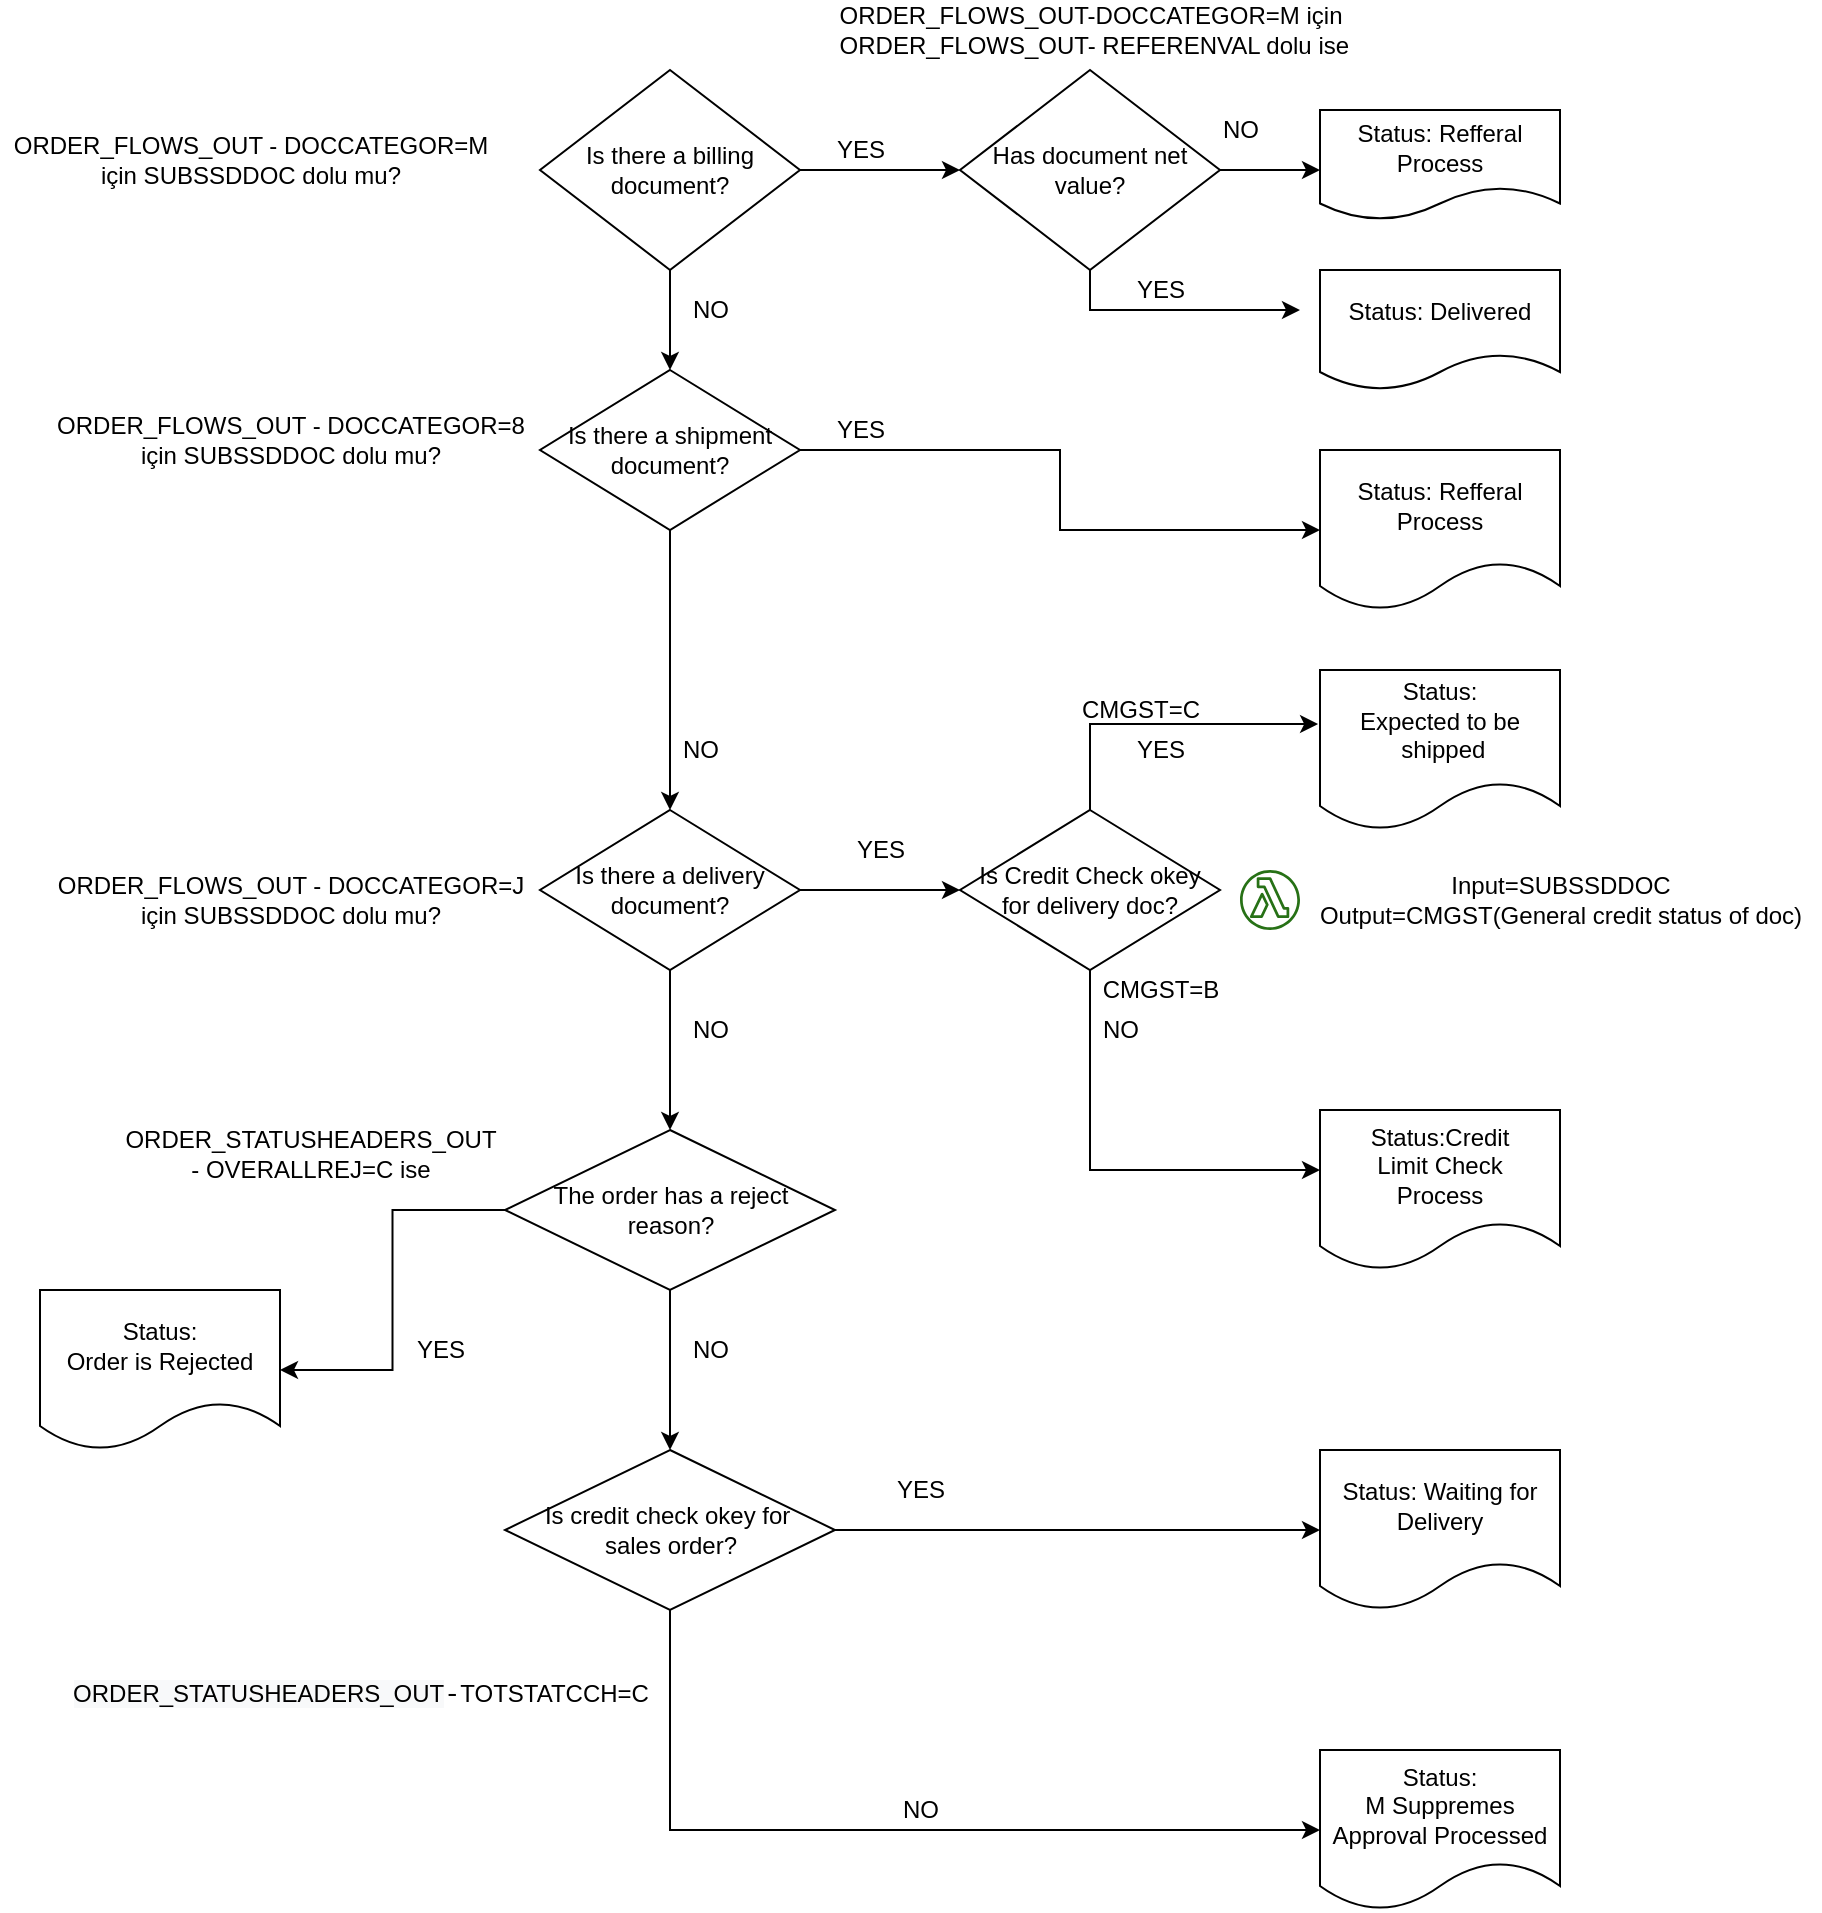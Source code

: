 <mxfile version="14.4.2" type="github"><diagram id="RwMY9RQnfY_zDRwd-5HN" name="Page-1"><mxGraphModel dx="2723" dy="985" grid="1" gridSize="10" guides="1" tooltips="1" connect="1" arrows="1" fold="1" page="1" pageScale="1" pageWidth="827" pageHeight="1169" math="0" shadow="0"><root><mxCell id="0"/><mxCell id="1" parent="0"/><mxCell id="pTi-CSvxsnhcs0PIpvIv-9" value="" style="edgeStyle=orthogonalEdgeStyle;rounded=0;orthogonalLoop=1;jettySize=auto;html=1;" parent="1" source="pTi-CSvxsnhcs0PIpvIv-4" target="pTi-CSvxsnhcs0PIpvIv-8" edge="1"><mxGeometry relative="1" as="geometry"><Array as="points"><mxPoint x="325" y="200"/><mxPoint x="325" y="200"/></Array></mxGeometry></mxCell><mxCell id="pTi-CSvxsnhcs0PIpvIv-47" value="" style="edgeStyle=orthogonalEdgeStyle;rounded=0;orthogonalLoop=1;jettySize=auto;html=1;" parent="1" source="pTi-CSvxsnhcs0PIpvIv-4" target="pTi-CSvxsnhcs0PIpvIv-46" edge="1"><mxGeometry relative="1" as="geometry"/></mxCell><mxCell id="pTi-CSvxsnhcs0PIpvIv-4" value="&lt;span&gt;Is there a billing document?&lt;/span&gt;" style="rhombus;whiteSpace=wrap;html=1;" parent="1" vertex="1"><mxGeometry x="260" y="50" width="130" height="100" as="geometry"/></mxCell><mxCell id="pTi-CSvxsnhcs0PIpvIv-13" value="" style="edgeStyle=orthogonalEdgeStyle;rounded=0;orthogonalLoop=1;jettySize=auto;html=1;" parent="1" source="pTi-CSvxsnhcs0PIpvIv-8" target="pTi-CSvxsnhcs0PIpvIv-12" edge="1"><mxGeometry relative="1" as="geometry"/></mxCell><mxCell id="pTi-CSvxsnhcs0PIpvIv-16" value="" style="edgeStyle=orthogonalEdgeStyle;rounded=0;orthogonalLoop=1;jettySize=auto;html=1;exitX=0.5;exitY=1;exitDx=0;exitDy=0;" parent="1" source="pTi-CSvxsnhcs0PIpvIv-8" edge="1"><mxGeometry relative="1" as="geometry"><mxPoint x="325" y="420" as="targetPoint"/><mxPoint x="325" y="360" as="sourcePoint"/></mxGeometry></mxCell><mxCell id="pTi-CSvxsnhcs0PIpvIv-8" value="&lt;span&gt;Is there a shipment document?&lt;/span&gt;" style="rhombus;whiteSpace=wrap;html=1;" parent="1" vertex="1"><mxGeometry x="260" y="200" width="130" height="80" as="geometry"/></mxCell><mxCell id="pTi-CSvxsnhcs0PIpvIv-10" value="NO" style="text;html=1;align=center;verticalAlign=middle;resizable=0;points=[];autosize=1;" parent="1" vertex="1"><mxGeometry x="330" y="160" width="30" height="20" as="geometry"/></mxCell><mxCell id="pTi-CSvxsnhcs0PIpvIv-11" value="Status: Delivered" style="shape=document;whiteSpace=wrap;html=1;boundedLbl=1;" parent="1" vertex="1"><mxGeometry x="650" y="150" width="120" height="60" as="geometry"/></mxCell><mxCell id="pTi-CSvxsnhcs0PIpvIv-12" value="Status: Refferal Process" style="shape=document;whiteSpace=wrap;html=1;boundedLbl=1;" parent="1" vertex="1"><mxGeometry x="650" y="240" width="120" height="80" as="geometry"/></mxCell><mxCell id="pTi-CSvxsnhcs0PIpvIv-14" value="YES" style="text;html=1;align=center;verticalAlign=middle;resizable=0;points=[];autosize=1;" parent="1" vertex="1"><mxGeometry x="400" y="220" width="40" height="20" as="geometry"/></mxCell><mxCell id="pTi-CSvxsnhcs0PIpvIv-21" value="" style="edgeStyle=orthogonalEdgeStyle;rounded=0;orthogonalLoop=1;jettySize=auto;html=1;" parent="1" source="pTi-CSvxsnhcs0PIpvIv-15" edge="1"><mxGeometry relative="1" as="geometry"><mxPoint x="325" y="580" as="targetPoint"/></mxGeometry></mxCell><mxCell id="pTi-CSvxsnhcs0PIpvIv-25" value="" style="edgeStyle=orthogonalEdgeStyle;rounded=0;orthogonalLoop=1;jettySize=auto;html=1;" parent="1" source="pTi-CSvxsnhcs0PIpvIv-15" target="pTi-CSvxsnhcs0PIpvIv-24" edge="1"><mxGeometry relative="1" as="geometry"/></mxCell><mxCell id="pTi-CSvxsnhcs0PIpvIv-15" value="&lt;span&gt;Is there a delivery document?&lt;/span&gt;" style="rhombus;whiteSpace=wrap;html=1;" parent="1" vertex="1"><mxGeometry x="260" y="420" width="130" height="80" as="geometry"/></mxCell><mxCell id="pTi-CSvxsnhcs0PIpvIv-17" value="NO" style="text;html=1;align=center;verticalAlign=middle;resizable=0;points=[];autosize=1;" parent="1" vertex="1"><mxGeometry x="325" y="380" width="30" height="20" as="geometry"/></mxCell><mxCell id="pTi-CSvxsnhcs0PIpvIv-22" value="NO" style="text;html=1;align=center;verticalAlign=middle;resizable=0;points=[];autosize=1;" parent="1" vertex="1"><mxGeometry x="330" y="520" width="30" height="20" as="geometry"/></mxCell><mxCell id="pTi-CSvxsnhcs0PIpvIv-23" value="YES" style="text;html=1;align=center;verticalAlign=middle;resizable=0;points=[];autosize=1;" parent="1" vertex="1"><mxGeometry x="410" y="430" width="40" height="20" as="geometry"/></mxCell><mxCell id="pTi-CSvxsnhcs0PIpvIv-26" value="" style="edgeStyle=orthogonalEdgeStyle;rounded=0;orthogonalLoop=1;jettySize=auto;html=1;entryX=-0.008;entryY=0.338;entryDx=0;entryDy=0;entryPerimeter=0;" parent="1" source="pTi-CSvxsnhcs0PIpvIv-24" target="pTi-CSvxsnhcs0PIpvIv-27" edge="1"><mxGeometry relative="1" as="geometry"><mxPoint x="580" y="380" as="targetPoint"/><Array as="points"><mxPoint x="535" y="377"/></Array></mxGeometry></mxCell><mxCell id="pTi-CSvxsnhcs0PIpvIv-29" value="" style="edgeStyle=orthogonalEdgeStyle;rounded=0;orthogonalLoop=1;jettySize=auto;html=1;" parent="1" source="pTi-CSvxsnhcs0PIpvIv-24" target="pTi-CSvxsnhcs0PIpvIv-28" edge="1"><mxGeometry relative="1" as="geometry"><Array as="points"><mxPoint x="535" y="600"/><mxPoint x="710" y="600"/></Array></mxGeometry></mxCell><mxCell id="pTi-CSvxsnhcs0PIpvIv-24" value="Is Credit Check okey&lt;br&gt;for delivery doc?" style="rhombus;whiteSpace=wrap;html=1;" parent="1" vertex="1"><mxGeometry x="470" y="420" width="130" height="80" as="geometry"/></mxCell><mxCell id="pTi-CSvxsnhcs0PIpvIv-27" value="&lt;br&gt;Status: &lt;br&gt;Expected to be&lt;br&gt;&amp;nbsp;shipped&lt;br&gt;&lt;table border=&quot;0&quot; cellpadding=&quot;0&quot; cellspacing=&quot;0&quot; width=&quot;238&quot; style=&quot;border-collapse: collapse ; width: 179pt&quot;&gt;&lt;tbody&gt;&lt;tr style=&quot;height: 15.0pt&quot;&gt;  &lt;td height=&quot;20&quot; class=&quot;xl65&quot; width=&quot;238&quot; style=&quot;height: 15.0pt ; width: 179pt&quot;&gt;&lt;br&gt;&lt;/td&gt;&lt;/tr&gt;&lt;/tbody&gt;&lt;/table&gt;" style="shape=document;whiteSpace=wrap;html=1;boundedLbl=1;" parent="1" vertex="1"><mxGeometry x="650" y="350" width="120" height="80" as="geometry"/></mxCell><mxCell id="pTi-CSvxsnhcs0PIpvIv-28" value="Status:Credit&lt;br&gt;Limit Check&lt;br&gt;Process" style="shape=document;whiteSpace=wrap;html=1;boundedLbl=1;" parent="1" vertex="1"><mxGeometry x="650" y="570" width="120" height="80" as="geometry"/></mxCell><mxCell id="pTi-CSvxsnhcs0PIpvIv-30" value="NO" style="text;html=1;align=center;verticalAlign=middle;resizable=0;points=[];autosize=1;" parent="1" vertex="1"><mxGeometry x="535" y="520" width="30" height="20" as="geometry"/></mxCell><mxCell id="pTi-CSvxsnhcs0PIpvIv-31" value="YES" style="text;html=1;align=center;verticalAlign=middle;resizable=0;points=[];autosize=1;" parent="1" vertex="1"><mxGeometry x="550" y="380" width="40" height="20" as="geometry"/></mxCell><mxCell id="pTi-CSvxsnhcs0PIpvIv-34" value="" style="edgeStyle=orthogonalEdgeStyle;rounded=0;orthogonalLoop=1;jettySize=auto;html=1;" parent="1" source="pTi-CSvxsnhcs0PIpvIv-32" target="pTi-CSvxsnhcs0PIpvIv-33" edge="1"><mxGeometry relative="1" as="geometry"/></mxCell><mxCell id="pTi-CSvxsnhcs0PIpvIv-37" value="" style="edgeStyle=orthogonalEdgeStyle;rounded=0;orthogonalLoop=1;jettySize=auto;html=1;" parent="1" source="pTi-CSvxsnhcs0PIpvIv-32" target="pTi-CSvxsnhcs0PIpvIv-36" edge="1"><mxGeometry relative="1" as="geometry"/></mxCell><mxCell id="pTi-CSvxsnhcs0PIpvIv-32" value="The order has a reject reason?" style="rhombus;whiteSpace=wrap;html=1;" parent="1" vertex="1"><mxGeometry x="242.5" y="580" width="165" height="80" as="geometry"/></mxCell><mxCell id="pTi-CSvxsnhcs0PIpvIv-33" value="Status:&lt;br&gt;Order is Rejected" style="shape=document;whiteSpace=wrap;html=1;boundedLbl=1;" parent="1" vertex="1"><mxGeometry x="10" y="660" width="120" height="80" as="geometry"/></mxCell><mxCell id="pTi-CSvxsnhcs0PIpvIv-35" value="YES" style="text;html=1;align=center;verticalAlign=middle;resizable=0;points=[];autosize=1;" parent="1" vertex="1"><mxGeometry x="190" y="680" width="40" height="20" as="geometry"/></mxCell><mxCell id="pTi-CSvxsnhcs0PIpvIv-40" value="" style="edgeStyle=orthogonalEdgeStyle;rounded=0;orthogonalLoop=1;jettySize=auto;html=1;" parent="1" source="pTi-CSvxsnhcs0PIpvIv-36" target="pTi-CSvxsnhcs0PIpvIv-39" edge="1"><mxGeometry relative="1" as="geometry"/></mxCell><mxCell id="pTi-CSvxsnhcs0PIpvIv-43" value="" style="edgeStyle=orthogonalEdgeStyle;rounded=0;orthogonalLoop=1;jettySize=auto;html=1;" parent="1" source="pTi-CSvxsnhcs0PIpvIv-36" target="pTi-CSvxsnhcs0PIpvIv-42" edge="1"><mxGeometry relative="1" as="geometry"><Array as="points"><mxPoint x="325" y="930"/></Array></mxGeometry></mxCell><mxCell id="pTi-CSvxsnhcs0PIpvIv-36" value="Is credit check okey for&amp;nbsp;&lt;br&gt;sales order?" style="rhombus;whiteSpace=wrap;html=1;" parent="1" vertex="1"><mxGeometry x="242.5" y="740" width="165" height="80" as="geometry"/></mxCell><mxCell id="pTi-CSvxsnhcs0PIpvIv-38" value="NO" style="text;html=1;align=center;verticalAlign=middle;resizable=0;points=[];autosize=1;" parent="1" vertex="1"><mxGeometry x="330" y="680" width="30" height="20" as="geometry"/></mxCell><mxCell id="pTi-CSvxsnhcs0PIpvIv-39" value="Status: Waiting for Delivery" style="shape=document;whiteSpace=wrap;html=1;boundedLbl=1;" parent="1" vertex="1"><mxGeometry x="650" y="740" width="120" height="80" as="geometry"/></mxCell><mxCell id="pTi-CSvxsnhcs0PIpvIv-41" value="YES" style="text;html=1;align=center;verticalAlign=middle;resizable=0;points=[];autosize=1;" parent="1" vertex="1"><mxGeometry x="430" y="750" width="40" height="20" as="geometry"/></mxCell><mxCell id="pTi-CSvxsnhcs0PIpvIv-42" value="Status:&lt;br&gt;M Suppremes Approval Processed" style="shape=document;whiteSpace=wrap;html=1;boundedLbl=1;" parent="1" vertex="1"><mxGeometry x="650" y="890" width="120" height="80" as="geometry"/></mxCell><mxCell id="pTi-CSvxsnhcs0PIpvIv-44" value="NO" style="text;html=1;align=center;verticalAlign=middle;resizable=0;points=[];autosize=1;" parent="1" vertex="1"><mxGeometry x="435" y="910" width="30" height="20" as="geometry"/></mxCell><mxCell id="pTi-CSvxsnhcs0PIpvIv-53" value="" style="edgeStyle=orthogonalEdgeStyle;rounded=0;orthogonalLoop=1;jettySize=auto;html=1;exitX=0.5;exitY=1;exitDx=0;exitDy=0;" parent="1" source="pTi-CSvxsnhcs0PIpvIv-46" edge="1"><mxGeometry relative="1" as="geometry"><mxPoint x="640" y="170" as="targetPoint"/><Array as="points"><mxPoint x="535" y="170"/></Array></mxGeometry></mxCell><mxCell id="pTi-CSvxsnhcs0PIpvIv-46" value="Has document net value?" style="rhombus;whiteSpace=wrap;html=1;" parent="1" vertex="1"><mxGeometry x="470" y="50" width="130" height="100" as="geometry"/></mxCell><mxCell id="pTi-CSvxsnhcs0PIpvIv-48" value="YES" style="text;html=1;align=center;verticalAlign=middle;resizable=0;points=[];autosize=1;" parent="1" vertex="1"><mxGeometry x="400" y="80" width="40" height="20" as="geometry"/></mxCell><mxCell id="pTi-CSvxsnhcs0PIpvIv-50" value="" style="endArrow=classic;html=1;exitX=1;exitY=0.5;exitDx=0;exitDy=0;" parent="1" source="pTi-CSvxsnhcs0PIpvIv-46" edge="1"><mxGeometry width="50" height="50" relative="1" as="geometry"><mxPoint x="610" y="124.75" as="sourcePoint"/><mxPoint x="650" y="100" as="targetPoint"/></mxGeometry></mxCell><mxCell id="pTi-CSvxsnhcs0PIpvIv-51" value="&lt;span&gt;Status: Refferal Process&lt;/span&gt;" style="shape=document;whiteSpace=wrap;html=1;boundedLbl=1;" parent="1" vertex="1"><mxGeometry x="650" y="70" width="120" height="55" as="geometry"/></mxCell><mxCell id="pTi-CSvxsnhcs0PIpvIv-54" value="YES" style="text;html=1;align=center;verticalAlign=middle;resizable=0;points=[];autosize=1;" parent="1" vertex="1"><mxGeometry x="550" y="150" width="40" height="20" as="geometry"/></mxCell><mxCell id="pTi-CSvxsnhcs0PIpvIv-55" value="NO" style="text;html=1;align=center;verticalAlign=middle;resizable=0;points=[];autosize=1;" parent="1" vertex="1"><mxGeometry x="595" y="70" width="30" height="20" as="geometry"/></mxCell><mxCell id="pTi-CSvxsnhcs0PIpvIv-57" value="ORDER_FLOWS_OUT - DOCCATEGOR=8&lt;br&gt;için&amp;nbsp;SUBSSDDOC dolu mu?" style="text;html=1;align=center;verticalAlign=middle;resizable=0;points=[];autosize=1;" parent="1" vertex="1"><mxGeometry x="10" y="220" width="250" height="30" as="geometry"/></mxCell><mxCell id="pTi-CSvxsnhcs0PIpvIv-58" value="ORDER_FLOWS_OUT - DOCCATEGOR=J&lt;br&gt;için&amp;nbsp;SUBSSDDOC dolu mu?" style="text;html=1;align=center;verticalAlign=middle;resizable=0;points=[];autosize=1;" parent="1" vertex="1"><mxGeometry x="10" y="450" width="250" height="30" as="geometry"/></mxCell><mxCell id="pTi-CSvxsnhcs0PIpvIv-59" value="ORDER_FLOWS_OUT - DOCCATEGOR=M&lt;br&gt;için&amp;nbsp;SUBSSDDOC dolu mu?" style="text;html=1;align=center;verticalAlign=middle;resizable=0;points=[];autosize=1;" parent="1" vertex="1"><mxGeometry x="-10" y="80" width="250" height="30" as="geometry"/></mxCell><mxCell id="pTi-CSvxsnhcs0PIpvIv-60" value="ORDER_FLOWS_OUT-DOCCATEGOR=M için&lt;br&gt;&amp;nbsp;ORDER_FLOWS_OUT- REFERENVAL dolu ise" style="text;html=1;align=center;verticalAlign=middle;resizable=0;points=[];autosize=1;" parent="1" vertex="1"><mxGeometry x="400" y="15" width="270" height="30" as="geometry"/></mxCell><mxCell id="pTi-CSvxsnhcs0PIpvIv-61" value="Input=SUBSSDDOC&lt;br&gt;Output=CMGST(General credit status of doc)" style="text;html=1;align=center;verticalAlign=middle;resizable=0;points=[];autosize=1;" parent="1" vertex="1"><mxGeometry x="640" y="450" width="260" height="30" as="geometry"/></mxCell><mxCell id="pTi-CSvxsnhcs0PIpvIv-62" value="CMGST=B" style="text;html=1;align=center;verticalAlign=middle;resizable=0;points=[];autosize=1;" parent="1" vertex="1"><mxGeometry x="535" y="500" width="70" height="20" as="geometry"/></mxCell><mxCell id="pTi-CSvxsnhcs0PIpvIv-63" value="CMGST=C" style="text;html=1;align=center;verticalAlign=middle;resizable=0;points=[];autosize=1;" parent="1" vertex="1"><mxGeometry x="525" y="360" width="70" height="20" as="geometry"/></mxCell><mxCell id="pTi-CSvxsnhcs0PIpvIv-64" value="&lt;table border=&quot;0&quot; cellpadding=&quot;0&quot; cellspacing=&quot;0&quot; width=&quot;293&quot; style=&quot;border-collapse: collapse ; width: 220pt&quot;&gt;&lt;tbody&gt;&lt;tr style=&quot;height: 27.75pt&quot;&gt;&lt;br/&gt;  &lt;td height=&quot;37&quot; class=&quot;xl65&quot; width=&quot;293&quot; style=&quot;height: 27.75pt ; width: 220pt&quot;&gt;ORDER_STATUSHEADERS_OUT&lt;br/&gt;  - OVERALLREJ=C ise&lt;/td&gt;&lt;/tr&gt;&lt;/tbody&gt;&lt;/table&gt;" style="text;html=1;align=center;verticalAlign=middle;resizable=0;points=[];autosize=1;" parent="1" vertex="1"><mxGeometry x="-10" y="555" width="310" height="60" as="geometry"/></mxCell><mxCell id="pTi-CSvxsnhcs0PIpvIv-65" value="&lt;span style=&quot;font-family: &amp;#34;courier new&amp;#34; ; font-size: 10pt ; background: rgb(255 , 255 , 255)&quot;&gt;&lt;span style=&quot;font-family: &amp;#34;helvetica&amp;#34; ; font-size: 12px ; background-color: rgb(248 , 249 , 250)&quot;&gt;ORDER_STATUSHEADERS_OUT&lt;/span&gt;-&lt;/span&gt;&lt;span style=&quot;font-size: medium&quot;&gt;&lt;/span&gt;TOTSTATCCH=C" style="text;html=1;align=center;verticalAlign=middle;resizable=0;points=[];autosize=1;" parent="1" vertex="1"><mxGeometry x="20" y="850" width="300" height="20" as="geometry"/></mxCell><mxCell id="OuhtjSmltMhyTlvWt4CY-1" value="" style="outlineConnect=0;fontColor=#232F3E;gradientColor=none;fillColor=#277116;strokeColor=none;dashed=0;verticalLabelPosition=bottom;verticalAlign=top;align=center;html=1;fontSize=12;fontStyle=0;aspect=fixed;pointerEvents=1;shape=mxgraph.aws4.lambda_function;" vertex="1" parent="1"><mxGeometry x="610" y="450" width="30" height="30" as="geometry"/></mxCell></root></mxGraphModel></diagram></mxfile>